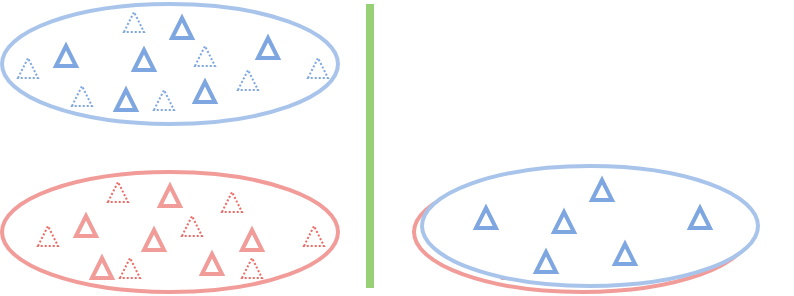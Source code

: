 <mxfile version="15.7.3" type="github">
  <diagram id="XLh6PeHuTJk1JMMVZsZq" name="Page-1">
    <mxGraphModel dx="946" dy="614" grid="0" gridSize="10" guides="1" tooltips="1" connect="1" arrows="1" fold="1" page="1" pageScale="1" pageWidth="827" pageHeight="1169" math="0" shadow="0">
      <root>
        <mxCell id="0" />
        <mxCell id="1" parent="0" />
        <mxCell id="B35P_RnnMUQNIVXsbhu0-6" value="" style="ellipse;whiteSpace=wrap;html=1;rotation=0;strokeColor=#F19C99;strokeWidth=2;" vertex="1" parent="1">
          <mxGeometry x="107" y="171" width="168" height="60" as="geometry" />
        </mxCell>
        <mxCell id="B35P_RnnMUQNIVXsbhu0-7" value="" style="ellipse;whiteSpace=wrap;html=1;rotation=0;strokeColor=#A9C4EB;strokeWidth=2;" vertex="1" parent="1">
          <mxGeometry x="107" y="87" width="168" height="60" as="geometry" />
        </mxCell>
        <mxCell id="B35P_RnnMUQNIVXsbhu0-20" value="" style="triangle;whiteSpace=wrap;html=1;strokeColor=#7EA6E0;strokeWidth=1;fillColor=none;rotation=-90;dashed=1;dashPattern=1 1;" vertex="1" parent="1">
          <mxGeometry x="203.5" y="108" width="10" height="10" as="geometry" />
        </mxCell>
        <mxCell id="B35P_RnnMUQNIVXsbhu0-23" value="" style="triangle;whiteSpace=wrap;html=1;strokeColor=#7EA6E0;strokeWidth=1;fillColor=none;rotation=-90;dashed=1;dashPattern=1 1;" vertex="1" parent="1">
          <mxGeometry x="225" y="120" width="10" height="10" as="geometry" />
        </mxCell>
        <mxCell id="B35P_RnnMUQNIVXsbhu0-25" value="" style="triangle;whiteSpace=wrap;html=1;strokeColor=#7EA6E0;strokeWidth=1;fillColor=none;rotation=-90;dashed=1;dashPattern=1 1;" vertex="1" parent="1">
          <mxGeometry x="183" y="130" width="10" height="10" as="geometry" />
        </mxCell>
        <mxCell id="B35P_RnnMUQNIVXsbhu0-26" value="" style="triangle;whiteSpace=wrap;html=1;strokeColor=#7EA6E0;strokeWidth=1;fillColor=none;rotation=-90;dashed=1;dashPattern=1 1;" vertex="1" parent="1">
          <mxGeometry x="142" y="128" width="10" height="10" as="geometry" />
        </mxCell>
        <mxCell id="B35P_RnnMUQNIVXsbhu0-28" value="" style="triangle;whiteSpace=wrap;html=1;strokeColor=#7EA6E0;strokeWidth=1;fillColor=none;rotation=-90;dashed=1;dashPattern=1 1;" vertex="1" parent="1">
          <mxGeometry x="168" y="91" width="10" height="10" as="geometry" />
        </mxCell>
        <mxCell id="B35P_RnnMUQNIVXsbhu0-29" value="" style="triangle;whiteSpace=wrap;html=1;strokeColor=#7EA6E0;strokeWidth=1;fillColor=none;rotation=-90;dashed=1;dashPattern=1 1;" vertex="1" parent="1">
          <mxGeometry x="115" y="114" width="10" height="10" as="geometry" />
        </mxCell>
        <mxCell id="B35P_RnnMUQNIVXsbhu0-31" value="" style="triangle;whiteSpace=wrap;html=1;strokeColor=#7EA6E0;strokeWidth=1;fillColor=none;rotation=-90;dashed=1;dashPattern=1 1;" vertex="1" parent="1">
          <mxGeometry x="260" y="114" width="10" height="10" as="geometry" />
        </mxCell>
        <mxCell id="B35P_RnnMUQNIVXsbhu0-32" value="" style="triangle;whiteSpace=wrap;html=1;strokeColor=#EA6B66;strokeWidth=1;fillColor=none;rotation=-90;dashed=1;dashPattern=1 1;" vertex="1" parent="1">
          <mxGeometry x="217" y="181" width="10" height="10" as="geometry" />
        </mxCell>
        <mxCell id="B35P_RnnMUQNIVXsbhu0-34" value="" style="triangle;whiteSpace=wrap;html=1;strokeColor=#EA6B66;strokeWidth=1;fillColor=none;rotation=-90;dashed=1;dashPattern=1 1;" vertex="1" parent="1">
          <mxGeometry x="258" y="198" width="10" height="10" as="geometry" />
        </mxCell>
        <mxCell id="B35P_RnnMUQNIVXsbhu0-35" value="" style="triangle;whiteSpace=wrap;html=1;strokeColor=#EA6B66;strokeWidth=1;fillColor=none;rotation=-90;dashed=1;dashPattern=1 1;" vertex="1" parent="1">
          <mxGeometry x="227" y="214" width="10" height="10" as="geometry" />
        </mxCell>
        <mxCell id="B35P_RnnMUQNIVXsbhu0-36" value="" style="triangle;whiteSpace=wrap;html=1;strokeColor=#EA6B66;strokeWidth=1;fillColor=none;rotation=-90;dashed=1;dashPattern=1 1;" vertex="1" parent="1">
          <mxGeometry x="197" y="193" width="10" height="10" as="geometry" />
        </mxCell>
        <mxCell id="B35P_RnnMUQNIVXsbhu0-39" value="" style="triangle;whiteSpace=wrap;html=1;strokeColor=#EA6B66;strokeWidth=1;fillColor=none;rotation=-90;dashed=1;dashPattern=1 1;" vertex="1" parent="1">
          <mxGeometry x="125" y="198" width="10" height="10" as="geometry" />
        </mxCell>
        <mxCell id="B35P_RnnMUQNIVXsbhu0-40" value="" style="triangle;whiteSpace=wrap;html=1;strokeColor=#EA6B66;strokeWidth=1;fillColor=none;rotation=-90;dashed=1;dashPattern=1 1;" vertex="1" parent="1">
          <mxGeometry x="160" y="176" width="10" height="10" as="geometry" />
        </mxCell>
        <mxCell id="B35P_RnnMUQNIVXsbhu0-41" value="" style="triangle;whiteSpace=wrap;html=1;strokeColor=#EA6B66;strokeWidth=1;fillColor=none;rotation=-90;dashed=1;dashPattern=1 1;" vertex="1" parent="1">
          <mxGeometry x="166" y="214" width="10" height="10" as="geometry" />
        </mxCell>
        <mxCell id="B35P_RnnMUQNIVXsbhu0-46" value="" style="triangle;whiteSpace=wrap;html=1;strokeColor=#7EA6E0;strokeWidth=2;fillColor=none;rotation=-90;" vertex="1" parent="1">
          <mxGeometry x="134" y="108" width="10" height="10" as="geometry" />
        </mxCell>
        <mxCell id="B35P_RnnMUQNIVXsbhu0-47" value="" style="triangle;whiteSpace=wrap;html=1;strokeColor=#7EA6E0;strokeWidth=2;fillColor=none;rotation=-90;" vertex="1" parent="1">
          <mxGeometry x="192" y="94" width="10" height="10" as="geometry" />
        </mxCell>
        <mxCell id="B35P_RnnMUQNIVXsbhu0-48" value="" style="triangle;whiteSpace=wrap;html=1;strokeColor=#7EA6E0;strokeWidth=2;fillColor=none;rotation=-90;" vertex="1" parent="1">
          <mxGeometry x="173" y="110" width="10" height="10" as="geometry" />
        </mxCell>
        <mxCell id="B35P_RnnMUQNIVXsbhu0-49" value="" style="triangle;whiteSpace=wrap;html=1;strokeColor=#7EA6E0;strokeWidth=2;fillColor=none;rotation=-90;" vertex="1" parent="1">
          <mxGeometry x="164" y="130" width="10" height="10" as="geometry" />
        </mxCell>
        <mxCell id="B35P_RnnMUQNIVXsbhu0-51" value="" style="triangle;whiteSpace=wrap;html=1;strokeColor=#7EA6E0;strokeWidth=2;fillColor=none;rotation=-90;" vertex="1" parent="1">
          <mxGeometry x="203.5" y="126" width="10" height="10" as="geometry" />
        </mxCell>
        <mxCell id="B35P_RnnMUQNIVXsbhu0-52" value="" style="triangle;whiteSpace=wrap;html=1;strokeColor=#7EA6E0;strokeWidth=2;fillColor=none;rotation=-90;" vertex="1" parent="1">
          <mxGeometry x="235" y="104" width="10" height="10" as="geometry" />
        </mxCell>
        <mxCell id="B35P_RnnMUQNIVXsbhu0-55" value="" style="triangle;whiteSpace=wrap;html=1;strokeColor=#F19C99;strokeWidth=2;fillColor=none;rotation=-90;" vertex="1" parent="1">
          <mxGeometry x="144" y="193" width="10" height="10" as="geometry" />
        </mxCell>
        <mxCell id="B35P_RnnMUQNIVXsbhu0-56" value="" style="triangle;whiteSpace=wrap;html=1;strokeColor=#F19C99;strokeWidth=2;fillColor=none;rotation=-90;" vertex="1" parent="1">
          <mxGeometry x="152" y="214" width="10" height="10" as="geometry" />
        </mxCell>
        <mxCell id="B35P_RnnMUQNIVXsbhu0-57" value="" style="triangle;whiteSpace=wrap;html=1;strokeColor=#F19C99;strokeWidth=2;fillColor=none;rotation=-90;" vertex="1" parent="1">
          <mxGeometry x="186" y="178" width="10" height="10" as="geometry" />
        </mxCell>
        <mxCell id="B35P_RnnMUQNIVXsbhu0-59" value="" style="triangle;whiteSpace=wrap;html=1;strokeColor=#F19C99;strokeWidth=2;fillColor=none;rotation=-90;" vertex="1" parent="1">
          <mxGeometry x="178" y="200" width="10" height="10" as="geometry" />
        </mxCell>
        <mxCell id="B35P_RnnMUQNIVXsbhu0-60" value="" style="triangle;whiteSpace=wrap;html=1;strokeColor=#F19C99;strokeWidth=2;fillColor=none;rotation=-90;" vertex="1" parent="1">
          <mxGeometry x="207" y="212" width="10" height="10" as="geometry" />
        </mxCell>
        <mxCell id="B35P_RnnMUQNIVXsbhu0-61" value="" style="triangle;whiteSpace=wrap;html=1;strokeColor=#F19C99;strokeWidth=2;fillColor=none;rotation=-90;" vertex="1" parent="1">
          <mxGeometry x="227" y="200" width="10" height="10" as="geometry" />
        </mxCell>
        <mxCell id="B35P_RnnMUQNIVXsbhu0-102" value="" style="group" vertex="1" connectable="0" parent="1">
          <mxGeometry x="313" y="171" width="189" height="60" as="geometry" />
        </mxCell>
        <mxCell id="B35P_RnnMUQNIVXsbhu0-66" value="" style="ellipse;whiteSpace=wrap;html=1;rotation=0;strokeColor=#F19C99;strokeWidth=2;" vertex="1" parent="B35P_RnnMUQNIVXsbhu0-102">
          <mxGeometry width="168" height="60" as="geometry" />
        </mxCell>
        <mxCell id="B35P_RnnMUQNIVXsbhu0-94" value="" style="triangle;whiteSpace=wrap;html=1;strokeColor=#F19C99;strokeWidth=2;fillColor=none;rotation=-90;" vertex="1" parent="B35P_RnnMUQNIVXsbhu0-102">
          <mxGeometry x="37" y="22" width="10" height="10" as="geometry" />
        </mxCell>
        <mxCell id="B35P_RnnMUQNIVXsbhu0-95" value="" style="triangle;whiteSpace=wrap;html=1;strokeColor=#F19C99;strokeWidth=2;fillColor=none;rotation=-90;" vertex="1" parent="B35P_RnnMUQNIVXsbhu0-102">
          <mxGeometry x="45" y="43" width="10" height="10" as="geometry" />
        </mxCell>
        <mxCell id="B35P_RnnMUQNIVXsbhu0-96" value="" style="triangle;whiteSpace=wrap;html=1;strokeColor=#F19C99;strokeWidth=2;fillColor=none;rotation=-90;" vertex="1" parent="B35P_RnnMUQNIVXsbhu0-102">
          <mxGeometry x="79" y="7" width="10" height="10" as="geometry" />
        </mxCell>
        <mxCell id="B35P_RnnMUQNIVXsbhu0-97" value="" style="triangle;whiteSpace=wrap;html=1;strokeColor=#F19C99;strokeWidth=2;fillColor=none;rotation=-90;" vertex="1" parent="B35P_RnnMUQNIVXsbhu0-102">
          <mxGeometry x="71" y="29" width="10" height="10" as="geometry" />
        </mxCell>
        <mxCell id="B35P_RnnMUQNIVXsbhu0-98" value="" style="triangle;whiteSpace=wrap;html=1;strokeColor=#F19C99;strokeWidth=2;fillColor=none;rotation=-90;" vertex="1" parent="B35P_RnnMUQNIVXsbhu0-102">
          <mxGeometry x="100" y="41" width="10" height="10" as="geometry" />
        </mxCell>
        <mxCell id="B35P_RnnMUQNIVXsbhu0-99" value="" style="triangle;whiteSpace=wrap;html=1;strokeColor=#F19C99;strokeWidth=2;fillColor=none;rotation=-90;" vertex="1" parent="B35P_RnnMUQNIVXsbhu0-102">
          <mxGeometry x="120" y="29" width="10" height="10" as="geometry" />
        </mxCell>
        <mxCell id="B35P_RnnMUQNIVXsbhu0-101" value="" style="group;opacity=40;" vertex="1" connectable="0" parent="B35P_RnnMUQNIVXsbhu0-102">
          <mxGeometry x="4" y="-3" width="168" height="60" as="geometry" />
        </mxCell>
        <mxCell id="B35P_RnnMUQNIVXsbhu0-67" value="" style="ellipse;whiteSpace=wrap;html=1;rotation=0;strokeColor=#A9C4EB;strokeWidth=2;" vertex="1" parent="B35P_RnnMUQNIVXsbhu0-101">
          <mxGeometry width="168" height="60" as="geometry" />
        </mxCell>
        <mxCell id="B35P_RnnMUQNIVXsbhu0-88" value="" style="triangle;whiteSpace=wrap;html=1;strokeColor=#7EA6E0;strokeWidth=2;fillColor=none;rotation=-90;" vertex="1" parent="B35P_RnnMUQNIVXsbhu0-101">
          <mxGeometry x="27" y="21" width="10" height="10" as="geometry" />
        </mxCell>
        <mxCell id="B35P_RnnMUQNIVXsbhu0-89" value="" style="triangle;whiteSpace=wrap;html=1;strokeColor=#7EA6E0;strokeWidth=2;fillColor=none;rotation=-90;" vertex="1" parent="B35P_RnnMUQNIVXsbhu0-101">
          <mxGeometry x="85" y="7" width="10" height="10" as="geometry" />
        </mxCell>
        <mxCell id="B35P_RnnMUQNIVXsbhu0-90" value="" style="triangle;whiteSpace=wrap;html=1;strokeColor=#7EA6E0;strokeWidth=2;fillColor=none;rotation=-90;" vertex="1" parent="B35P_RnnMUQNIVXsbhu0-101">
          <mxGeometry x="66" y="23" width="10" height="10" as="geometry" />
        </mxCell>
        <mxCell id="B35P_RnnMUQNIVXsbhu0-91" value="" style="triangle;whiteSpace=wrap;html=1;strokeColor=#7EA6E0;strokeWidth=2;fillColor=none;rotation=-90;" vertex="1" parent="B35P_RnnMUQNIVXsbhu0-101">
          <mxGeometry x="57" y="43" width="10" height="10" as="geometry" />
        </mxCell>
        <mxCell id="B35P_RnnMUQNIVXsbhu0-92" value="" style="triangle;whiteSpace=wrap;html=1;strokeColor=#7EA6E0;strokeWidth=2;fillColor=none;rotation=-90;" vertex="1" parent="B35P_RnnMUQNIVXsbhu0-101">
          <mxGeometry x="96.5" y="39" width="10" height="10" as="geometry" />
        </mxCell>
        <mxCell id="B35P_RnnMUQNIVXsbhu0-93" value="" style="triangle;whiteSpace=wrap;html=1;strokeColor=#7EA6E0;strokeWidth=2;fillColor=none;rotation=-90;" vertex="1" parent="B35P_RnnMUQNIVXsbhu0-101">
          <mxGeometry x="134" y="21" width="10" height="10" as="geometry" />
        </mxCell>
        <mxCell id="B35P_RnnMUQNIVXsbhu0-104" value="" style="endArrow=none;html=1;rounded=0;strokeWidth=4;strokeColor=#97D077;" edge="1" parent="1">
          <mxGeometry width="50" height="50" relative="1" as="geometry">
            <mxPoint x="291" y="229" as="sourcePoint" />
            <mxPoint x="291" y="87" as="targetPoint" />
          </mxGeometry>
        </mxCell>
      </root>
    </mxGraphModel>
  </diagram>
</mxfile>
